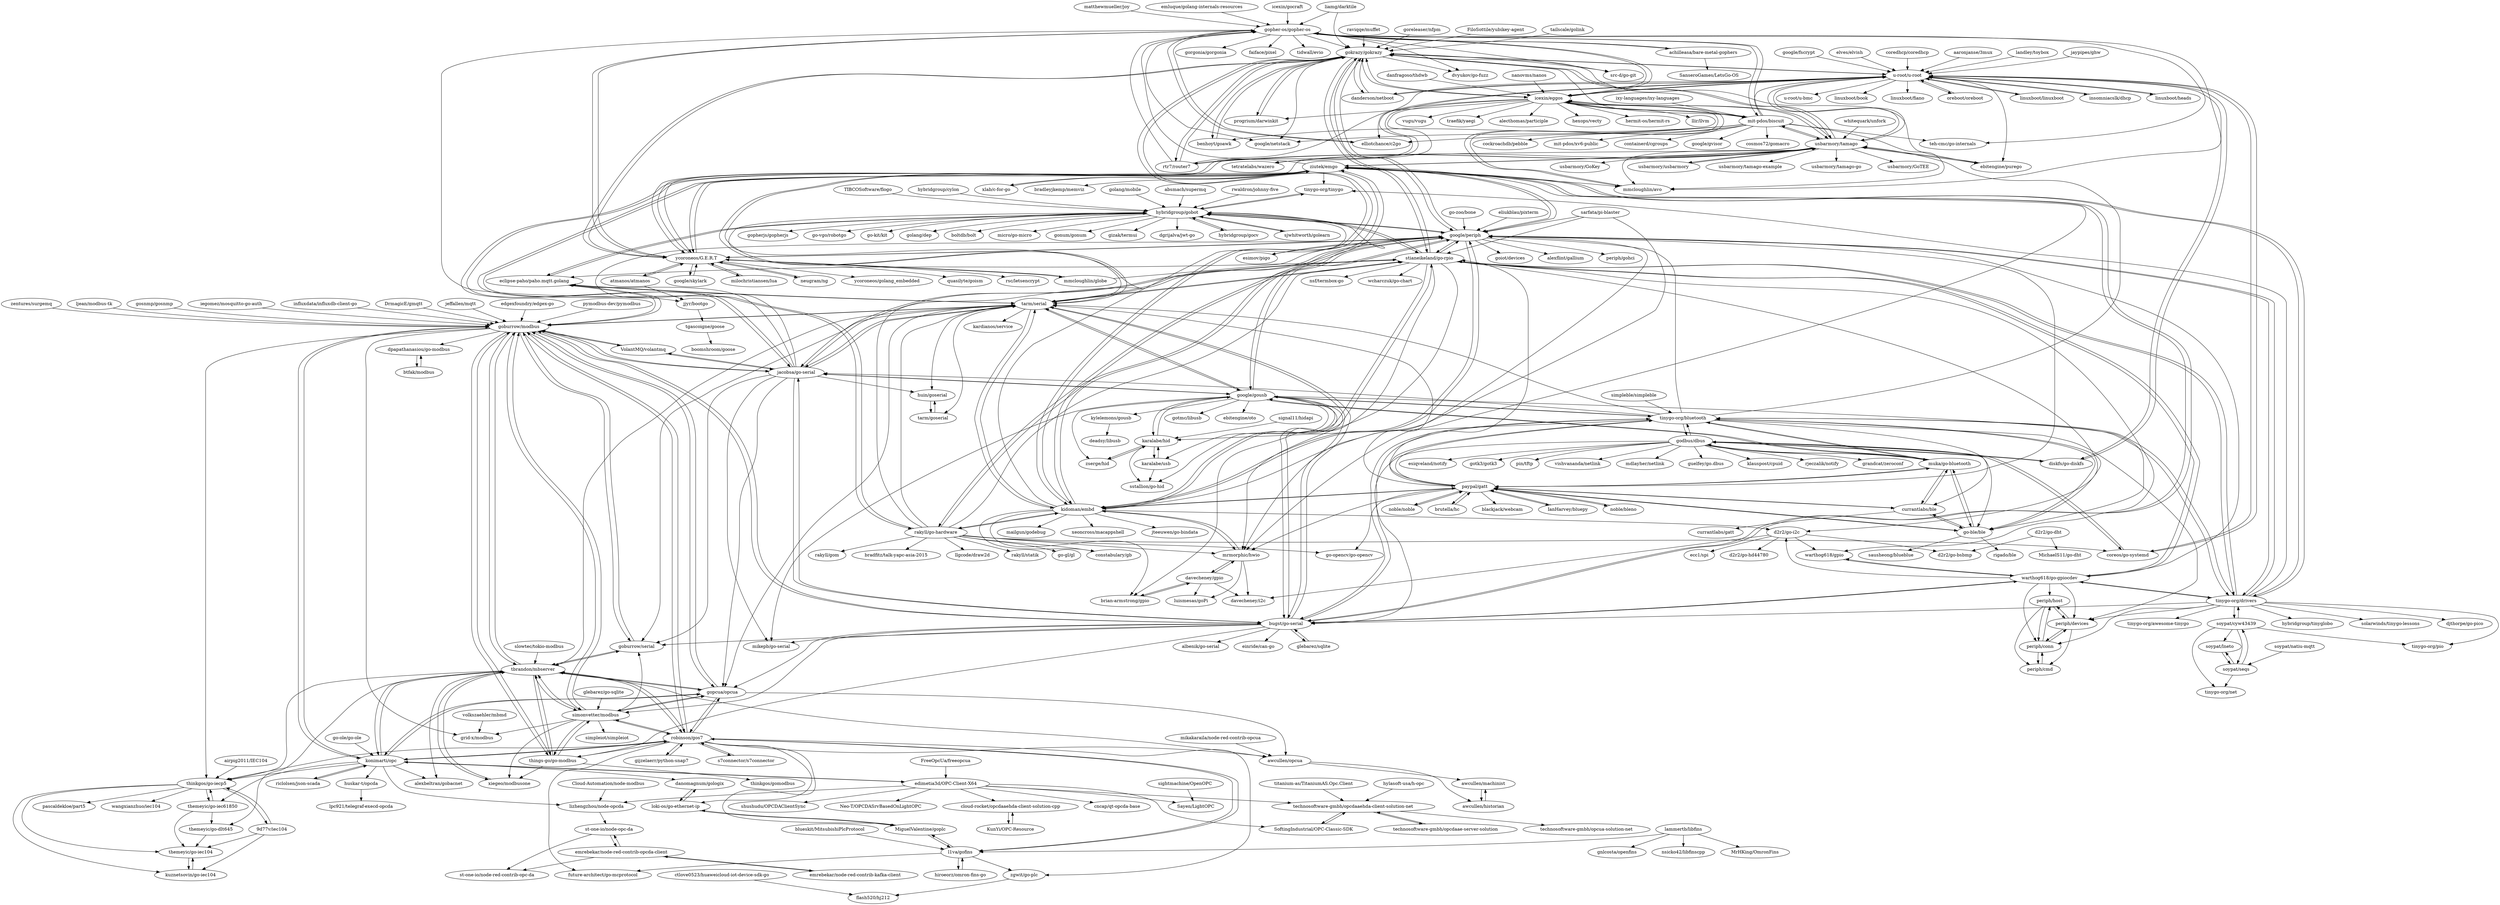 digraph G {
"icexin/gocraft" -> "gopher-os/gopher-os" ["e"=1]
"hybridgroup/gocv" -> "hybridgroup/gobot" ["e"=1]
"sjwhitworth/golearn" -> "hybridgroup/gobot" ["e"=1]
"hybridgroup/cylon" -> "hybridgroup/gobot" ["e"=1]
"tinygo-org/tinygo" -> "hybridgroup/gobot" ["e"=1]
"iegomez/mosquitto-go-auth" -> "goburrow/modbus" ["e"=1]
"liamg/darktile" -> "gokrazy/gokrazy" ["e"=1]
"liamg/darktile" -> "gopher-os/gopher-os" ["e"=1]
"elves/elvish" -> "u-root/u-root" ["e"=1]
"hybridgroup/gobot" -> "tinygo-org/tinygo" ["e"=1]
"hybridgroup/gobot" -> "hybridgroup/gocv" ["e"=1]
"hybridgroup/gobot" -> "sjwhitworth/golearn" ["e"=1]
"hybridgroup/gobot" -> "stianeikeland/go-rpio"
"hybridgroup/gobot" -> "gopherjs/gopherjs" ["e"=1]
"hybridgroup/gobot" -> "go-vgo/robotgo" ["e"=1]
"hybridgroup/gobot" -> "go-kit/kit" ["e"=1]
"hybridgroup/gobot" -> "golang/dep" ["e"=1]
"hybridgroup/gobot" -> "eclipse-paho/paho.mqtt.golang" ["e"=1]
"hybridgroup/gobot" -> "boltdb/bolt" ["e"=1]
"hybridgroup/gobot" -> "micro/go-micro" ["e"=1]
"hybridgroup/gobot" -> "gonum/gonum" ["e"=1]
"hybridgroup/gobot" -> "gizak/termui" ["e"=1]
"hybridgroup/gobot" -> "dgrijalva/jwt-go" ["e"=1]
"hybridgroup/gobot" -> "google/periph"
"IanHarvey/bluepy" -> "paypal/gatt" ["e"=1]
"noble/bleno" -> "paypal/gatt" ["e"=1]
"gopcua/opcua" -> "konimarti/opc" ["e"=1]
"gopcua/opcua" -> "robinson/gos7" ["e"=1]
"gopcua/opcua" -> "goburrow/modbus" ["e"=1]
"gopcua/opcua" -> "awcullen/opcua" ["e"=1]
"gopcua/opcua" -> "tbrandon/mbserver" ["e"=1]
"gopcua/opcua" -> "simonvetter/modbus" ["e"=1]
"volkszaehler/mbmd" -> "grid-x/modbus" ["e"=1]
"raviqqe/muffet" -> "gokrazy/gokrazy" ["e"=1]
"mit-pdos/biscuit" -> "gopher-os/gopher-os"
"mit-pdos/biscuit" -> "icexin/eggos"
"mit-pdos/biscuit" -> "google/netstack" ["e"=1]
"mit-pdos/biscuit" -> "usbarmory/tamago"
"mit-pdos/biscuit" -> "u-root/u-root"
"mit-pdos/biscuit" -> "containerd/cgroups" ["e"=1]
"mit-pdos/biscuit" -> "gokrazy/gokrazy"
"mit-pdos/biscuit" -> "teh-cmc/go-internals" ["e"=1]
"mit-pdos/biscuit" -> "mmcloughlin/avo" ["e"=1]
"mit-pdos/biscuit" -> "google/gvisor" ["e"=1]
"mit-pdos/biscuit" -> "cosmos72/gomacro" ["e"=1]
"mit-pdos/biscuit" -> "cockroachdb/pebble" ["e"=1]
"mit-pdos/biscuit" -> "benhoyt/goawk" ["e"=1]
"mit-pdos/biscuit" -> "mit-pdos/xv6-public" ["e"=1]
"mit-pdos/biscuit" -> "elliotchance/c2go" ["e"=1]
"stianeikeland/go-rpio" -> "kidoman/embd"
"stianeikeland/go-rpio" -> "warthog618/go-gpiocdev"
"stianeikeland/go-rpio" -> "google/periph"
"stianeikeland/go-rpio" -> "hybridgroup/gobot"
"stianeikeland/go-rpio" -> "tarm/serial"
"stianeikeland/go-rpio" -> "mrmorphic/hwio"
"stianeikeland/go-rpio" -> "gokrazy/gokrazy"
"stianeikeland/go-rpio" -> "brian-armstrong/gpio"
"stianeikeland/go-rpio" -> "warthog618/gpio"
"stianeikeland/go-rpio" -> "tinygo-org/drivers"
"stianeikeland/go-rpio" -> "jacobsa/go-serial"
"stianeikeland/go-rpio" -> "eclipse-paho/paho.mqtt.golang" ["e"=1]
"stianeikeland/go-rpio" -> "d2r2/go-i2c"
"stianeikeland/go-rpio" -> "nsf/termbox-go" ["e"=1]
"stianeikeland/go-rpio" -> "wcharczuk/go-chart" ["e"=1]
"rtr7/router7" -> "gokrazy/gokrazy" ["e"=1]
"rtr7/router7" -> "u-root/u-root" ["e"=1]
"rtr7/router7" -> "usbarmory/tamago" ["e"=1]
"rtr7/router7" -> "gopher-os/gopher-os" ["e"=1]
"coredhcp/coredhcp" -> "u-root/u-root" ["e"=1]
"influxdata/influxdb-client-go" -> "goburrow/modbus" ["e"=1]
"tinygo-org/bluetooth" -> "muka/go-bluetooth"
"tinygo-org/bluetooth" -> "go-ble/ble"
"tinygo-org/bluetooth" -> "tinygo-org/drivers"
"tinygo-org/bluetooth" -> "paypal/gatt"
"tinygo-org/bluetooth" -> "currantlabs/ble"
"tinygo-org/bluetooth" -> "periph/devices"
"tinygo-org/bluetooth" -> "bugst/go-serial"
"tinygo-org/bluetooth" -> "google/gousb"
"tinygo-org/bluetooth" -> "tarm/serial"
"tinygo-org/bluetooth" -> "google/periph"
"tinygo-org/bluetooth" -> "karalabe/hid"
"tinygo-org/bluetooth" -> "godbus/dbus"
"tinygo-org/bluetooth" -> "usbarmory/tamago"
"tinygo-org/bluetooth" -> "jacobsa/go-serial"
"go-ble/ble" -> "currantlabs/ble"
"go-ble/ble" -> "muka/go-bluetooth"
"go-ble/ble" -> "paypal/gatt"
"go-ble/ble" -> "tinygo-org/bluetooth"
"go-ble/ble" -> "sausheong/blueblue"
"go-ble/ble" -> "rigado/ble"
"esimov/pigo" -> "hybridgroup/gobot" ["e"=1]
"mmcloughlin/avo" -> "icexin/eggos" ["e"=1]
"benhoyt/goawk" -> "gokrazy/gokrazy" ["e"=1]
"matthewmueller/joy" -> "gopher-os/gopher-os" ["e"=1]
"nanovms/nanos" -> "icexin/eggos" ["e"=1]
"go-ole/go-ole" -> "konimarti/opc" ["e"=1]
"btfak/modbus" -> "dpapathanasiou/go-modbus"
"kidoman/embd" -> "mrmorphic/hwio"
"kidoman/embd" -> "google/periph"
"kidoman/embd" -> "stianeikeland/go-rpio"
"kidoman/embd" -> "rakyll/go-hardware"
"kidoman/embd" -> "ziutek/emgo"
"kidoman/embd" -> "hybridgroup/gobot"
"kidoman/embd" -> "gokrazy/gokrazy"
"kidoman/embd" -> "tarm/serial"
"kidoman/embd" -> "jteeuwen/go-bindata" ["e"=1]
"kidoman/embd" -> "paypal/gatt"
"kidoman/embd" -> "constabulary/gb" ["e"=1]
"kidoman/embd" -> "mailgun/godebug" ["e"=1]
"kidoman/embd" -> "xeoncross/macappshell" ["e"=1]
"kidoman/embd" -> "d2r2/go-i2c"
"kidoman/embd" -> "brian-armstrong/gpio"
"oreboot/oreboot" -> "u-root/u-root" ["e"=1]
"ixy-languages/ixy-languages" -> "mit-pdos/biscuit" ["e"=1]
"coreos/go-systemd" -> "godbus/dbus" ["e"=1]
"coreos/go-systemd" -> "u-root/u-root" ["e"=1]
"DrmagicE/gmqtt" -> "goburrow/modbus" ["e"=1]
"google/skylark" -> "ycoroneos/G.E.R.T" ["e"=1]
"linuxboot/linuxboot" -> "u-root/u-root" ["e"=1]
"tinygo-org/drivers" -> "soypat/cyw43439"
"tinygo-org/drivers" -> "tinygo-org/bluetooth"
"tinygo-org/drivers" -> "tinygo-org/awesome-tinygo"
"tinygo-org/drivers" -> "tinygo-org/pio"
"tinygo-org/drivers" -> "google/periph"
"tinygo-org/drivers" -> "ziutek/emgo"
"tinygo-org/drivers" -> "stianeikeland/go-rpio"
"tinygo-org/drivers" -> "periph/devices"
"tinygo-org/drivers" -> "tinygo-org/tinygo" ["e"=1]
"tinygo-org/drivers" -> "hybridgroup/tinyglobo"
"tinygo-org/drivers" -> "solarwinds/tinygo-lessons"
"tinygo-org/drivers" -> "djthorpe/go-pico"
"tinygo-org/drivers" -> "periph/conn"
"tinygo-org/drivers" -> "warthog618/go-gpiocdev"
"tinygo-org/drivers" -> "bugst/go-serial"
"davecheney/gpio" -> "mrmorphic/hwio"
"davecheney/gpio" -> "davecheney/i2c"
"davecheney/gpio" -> "luismesas/goPi"
"davecheney/gpio" -> "brian-armstrong/gpio"
"goreleaser/nfpm" -> "gokrazy/gokrazy" ["e"=1]
"diskfs/go-diskfs" -> "u-root/u-root" ["e"=1]
"diskfs/go-diskfs" -> "godbus/dbus" ["e"=1]
"jeffallen/mqtt" -> "goburrow/modbus" ["e"=1]
"paypal/gatt" -> "muka/go-bluetooth"
"paypal/gatt" -> "currantlabs/ble"
"paypal/gatt" -> "go-ble/ble"
"paypal/gatt" -> "tinygo-org/bluetooth"
"paypal/gatt" -> "noble/bleno" ["e"=1]
"paypal/gatt" -> "google/periph"
"paypal/gatt" -> "noble/noble" ["e"=1]
"paypal/gatt" -> "kidoman/embd"
"paypal/gatt" -> "tarm/serial"
"paypal/gatt" -> "stianeikeland/go-rpio"
"paypal/gatt" -> "brutella/hc" ["e"=1]
"paypal/gatt" -> "IanHarvey/bluepy" ["e"=1]
"paypal/gatt" -> "blackjack/webcam" ["e"=1]
"paypal/gatt" -> "go-opencv/go-opencv" ["e"=1]
"paypal/gatt" -> "mrmorphic/hwio"
"edgexfoundry/edgex-go" -> "goburrow/modbus" ["e"=1]
"danfragoso/thdwb" -> "icexin/eggos" ["e"=1]
"aaronjanse/3mux" -> "u-root/u-root" ["e"=1]
"simonvetter/modbus" -> "goburrow/modbus"
"simonvetter/modbus" -> "tbrandon/mbserver"
"simonvetter/modbus" -> "grid-x/modbus"
"simonvetter/modbus" -> "things-go/go-modbus"
"simonvetter/modbus" -> "xiegeo/modbusone"
"simonvetter/modbus" -> "gopcua/opcua" ["e"=1]
"simonvetter/modbus" -> "robinson/gos7"
"simonvetter/modbus" -> "goburrow/serial"
"simonvetter/modbus" -> "simpleiot/simpleiot"
"robinson/gos7" -> "gopcua/opcua" ["e"=1]
"robinson/gos7" -> "l1va/gofins"
"robinson/gos7" -> "konimarti/opc"
"robinson/gos7" -> "goburrow/modbus"
"robinson/gos7" -> "tbrandon/mbserver"
"robinson/gos7" -> "future-architect/go-mcprotocol"
"robinson/gos7" -> "zgwit/go-plc"
"robinson/gos7" -> "MiguelValentine/goplc"
"robinson/gos7" -> "loki-os/go-ethernet-ip"
"robinson/gos7" -> "awcullen/opcua"
"robinson/gos7" -> "s7connector/s7connector" ["e"=1]
"robinson/gos7" -> "thinkgos/go-iecp5"
"robinson/gos7" -> "things-go/go-modbus"
"robinson/gos7" -> "gijzelaerr/python-snap7" ["e"=1]
"robinson/gos7" -> "simonvetter/modbus"
"insomniacslk/dhcp" -> "u-root/u-root" ["e"=1]
"achilleasa/bare-metal-gophers" -> "SanseroGames/LetsGo-OS"
"achilleasa/bare-metal-gophers" -> "gopher-os/gopher-os"
"karalabe/usb" -> "karalabe/hid"
"karalabe/usb" -> "sstallion/go-hid"
"godbus/dbus" -> "coreos/go-systemd" ["e"=1]
"godbus/dbus" -> "muka/go-bluetooth"
"godbus/dbus" -> "esiqveland/notify"
"godbus/dbus" -> "gotk3/gotk3" ["e"=1]
"godbus/dbus" -> "diskfs/go-diskfs" ["e"=1]
"godbus/dbus" -> "pin/tftp" ["e"=1]
"godbus/dbus" -> "vishvananda/netlink" ["e"=1]
"godbus/dbus" -> "mdlayher/netlink" ["e"=1]
"godbus/dbus" -> "bugst/go-serial"
"godbus/dbus" -> "guelfey/go.dbus"
"godbus/dbus" -> "klauspost/cpuid" ["e"=1]
"godbus/dbus" -> "go-ble/ble"
"godbus/dbus" -> "rjeczalik/notify" ["e"=1]
"godbus/dbus" -> "grandcat/zeroconf" ["e"=1]
"godbus/dbus" -> "tinygo-org/bluetooth"
"gijzelaerr/python-snap7" -> "robinson/gos7" ["e"=1]
"Cloud-Automation/node-modbus" -> "lizhengzhou/node-opcda" ["e"=1]
"slowtec/tokio-modbus" -> "tbrandon/mbserver" ["e"=1]
"konimarti/opc" -> "gopcua/opcua" ["e"=1]
"konimarti/opc" -> "robinson/gos7"
"konimarti/opc" -> "edimetia3d/OPC-Client-X64"
"konimarti/opc" -> "huskar-t/opcda"
"konimarti/opc" -> "thinkgos/go-iecp5"
"konimarti/opc" -> "goburrow/modbus"
"konimarti/opc" -> "lizhengzhou/node-opcda"
"konimarti/opc" -> "tbrandon/mbserver"
"konimarti/opc" -> "themeyic/go-iec61850"
"konimarti/opc" -> "alexbeltran/gobacnet" ["e"=1]
"konimarti/opc" -> "danomagnum/gologix"
"konimarti/opc" -> "riclolsen/json-scada" ["e"=1]
"things-go/go-modbus" -> "thinkgos/gomodbus"
"things-go/go-modbus" -> "xiegeo/modbusone"
"things-go/go-modbus" -> "tbrandon/mbserver"
"things-go/go-modbus" -> "goburrow/modbus"
"things-go/go-modbus" -> "simonvetter/modbus"
"l1va/gofins" -> "hiroeorz/omron-fins-go"
"l1va/gofins" -> "MiguelValentine/goplc"
"l1va/gofins" -> "zgwit/go-plc"
"l1va/gofins" -> "future-architect/go-mcprotocol"
"l1va/gofins" -> "robinson/gos7"
"KunYi/OPC-Resource" -> "cloud-rocket/opcdaaehda-client-solution-cpp"
"thinkgos/go-iecp5" -> "themeyic/go-iec61850"
"thinkgos/go-iecp5" -> "9d77v/iec104"
"thinkgos/go-iecp5" -> "themeyic/go-iec104"
"thinkgos/go-iecp5" -> "pascaldekloe/part5"
"thinkgos/go-iecp5" -> "kuznetsovin/go-iec104"
"thinkgos/go-iecp5" -> "wangxianzhuo/iec104"
"dpapathanasiou/go-modbus" -> "btfak/modbus"
"kuznetsovin/go-iec104" -> "themeyic/go-iec104"
"golang/mobile" -> "hybridgroup/gobot" ["e"=1]
"FreeOpcUa/freeopcua" -> "edimetia3d/OPC-Client-X64" ["e"=1]
"pymodbus-dev/pymodbus" -> "goburrow/modbus" ["e"=1]
"usbarmory/usbarmory" -> "usbarmory/tamago" ["e"=1]
"FiloSottile/yubikey-agent" -> "gokrazy/gokrazy" ["e"=1]
"awcullen/opcua" -> "awcullen/machinist"
"awcullen/opcua" -> "awcullen/historian"
"usbarmory/tamago" -> "icexin/eggos"
"usbarmory/tamago" -> "gokrazy/gokrazy"
"usbarmory/tamago" -> "u-root/u-root"
"usbarmory/tamago" -> "usbarmory/tamago-example"
"usbarmory/tamago" -> "ebitengine/purego" ["e"=1]
"usbarmory/tamago" -> "ziutek/emgo"
"usbarmory/tamago" -> "usbarmory/tamago-go"
"usbarmory/tamago" -> "usbarmory/GoTEE"
"usbarmory/tamago" -> "usbarmory/usbarmory" ["e"=1]
"usbarmory/tamago" -> "usbarmory/GoKey"
"usbarmory/tamago" -> "mit-pdos/biscuit"
"usbarmory/tamago" -> "mmcloughlin/avo" ["e"=1]
"usbarmory/tamago" -> "tetratelabs/wazero" ["e"=1]
"usbarmory/tamago" -> "rtr7/router7" ["e"=1]
"usbarmory/tamago" -> "ycoroneos/G.E.R.T"
"zentures/surgemq" -> "goburrow/modbus" ["e"=1]
"technosoftware-gmbh/opcdaaehda-client-solution-net" -> "technosoftware-gmbh/opcdaae-server-solution"
"technosoftware-gmbh/opcdaaehda-client-solution-net" -> "SoftingIndustrial/OPC-Classic-SDK"
"technosoftware-gmbh/opcdaaehda-client-solution-net" -> "technosoftware-gmbh/opcua-solution-net"
"goburrow/modbus" -> "tbrandon/mbserver"
"goburrow/modbus" -> "goburrow/serial"
"goburrow/modbus" -> "simonvetter/modbus"
"goburrow/modbus" -> "gopcua/opcua" ["e"=1]
"goburrow/modbus" -> "robinson/gos7"
"goburrow/modbus" -> "tarm/serial"
"goburrow/modbus" -> "things-go/go-modbus"
"goburrow/modbus" -> "eclipse-paho/paho.mqtt.golang" ["e"=1]
"goburrow/modbus" -> "konimarti/opc"
"goburrow/modbus" -> "jacobsa/go-serial"
"goburrow/modbus" -> "VolantMQ/volantmq" ["e"=1]
"goburrow/modbus" -> "dpapathanasiou/go-modbus"
"goburrow/modbus" -> "bugst/go-serial"
"goburrow/modbus" -> "grid-x/modbus"
"goburrow/modbus" -> "thinkgos/go-iecp5"
"ziutek/emgo" -> "google/periph"
"ziutek/emgo" -> "ycoroneos/G.E.R.T"
"ziutek/emgo" -> "kidoman/embd"
"ziutek/emgo" -> "xlab/c-for-go" ["e"=1]
"ziutek/emgo" -> "tarm/serial"
"ziutek/emgo" -> "usbarmory/tamago"
"ziutek/emgo" -> "tinygo-org/drivers"
"ziutek/emgo" -> "jacobsa/go-serial"
"ziutek/emgo" -> "tinygo-org/tinygo" ["e"=1]
"ziutek/emgo" -> "rakyll/go-hardware"
"ziutek/emgo" -> "mrmorphic/hwio"
"ziutek/emgo" -> "mmcloughlin/avo" ["e"=1]
"ziutek/emgo" -> "bradleyjkemp/memviz" ["e"=1]
"ziutek/emgo" -> "bugst/go-serial"
"ziutek/emgo" -> "gopher-os/gopher-os"
"tarm/serial" -> "jacobsa/go-serial"
"tarm/serial" -> "bugst/go-serial"
"tarm/serial" -> "goburrow/modbus"
"tarm/serial" -> "eclipse-paho/paho.mqtt.golang" ["e"=1]
"tarm/serial" -> "goburrow/serial"
"tarm/serial" -> "stianeikeland/go-rpio"
"tarm/serial" -> "tarm/goserial"
"tarm/serial" -> "google/gousb"
"tarm/serial" -> "ziutek/emgo"
"tarm/serial" -> "tbrandon/mbserver"
"tarm/serial" -> "google/periph"
"tarm/serial" -> "kardianos/service" ["e"=1]
"tarm/serial" -> "gopcua/opcua" ["e"=1]
"tarm/serial" -> "huin/goserial"
"tarm/serial" -> "kidoman/embd"
"bugst/go-serial" -> "jacobsa/go-serial"
"bugst/go-serial" -> "tarm/serial"
"bugst/go-serial" -> "google/gousb"
"bugst/go-serial" -> "goburrow/modbus"
"bugst/go-serial" -> "albenik/go-serial"
"bugst/go-serial" -> "mikepb/go-serial"
"bugst/go-serial" -> "warthog618/go-gpiocdev"
"bugst/go-serial" -> "goburrow/serial"
"bugst/go-serial" -> "simonvetter/modbus"
"bugst/go-serial" -> "tinygo-org/bluetooth"
"bugst/go-serial" -> "einride/can-go" ["e"=1]
"bugst/go-serial" -> "gopcua/opcua" ["e"=1]
"bugst/go-serial" -> "things-go/go-modbus"
"bugst/go-serial" -> "ziutek/emgo"
"bugst/go-serial" -> "glebarez/sqlite" ["e"=1]
"go-zoo/bone" -> "google/periph" ["e"=1]
"technosoftware-gmbh/opcdaae-server-solution" -> "technosoftware-gmbh/opcdaaehda-client-solution-net"
"riclolsen/json-scada" -> "konimarti/opc" ["e"=1]
"jacobsa/go-serial" -> "tarm/serial"
"jacobsa/go-serial" -> "bugst/go-serial"
"jacobsa/go-serial" -> "goburrow/modbus"
"jacobsa/go-serial" -> "google/gousb"
"jacobsa/go-serial" -> "mikepb/go-serial"
"jacobsa/go-serial" -> "huin/goserial"
"jacobsa/go-serial" -> "goburrow/serial"
"jacobsa/go-serial" -> "VolantMQ/volantmq" ["e"=1]
"jacobsa/go-serial" -> "stianeikeland/go-rpio"
"jacobsa/go-serial" -> "gopcua/opcua" ["e"=1]
"jacobsa/go-serial" -> "ziutek/emgo"
"jacobsa/go-serial" -> "google/periph"
"jacobsa/go-serial" -> "eclipse-paho/paho.mqtt.golang" ["e"=1]
"mikakaraila/node-red-contrib-opcua" -> "awcullen/opcua" ["e"=1]
"emrebekar/node-red-contrib-kafka-client" -> "emrebekar/node-red-contrib-opcda-client"
"whitequark/unfork" -> "usbarmory/tamago" ["e"=1]
"warthog618/go-gpiocdev" -> "warthog618/gpio"
"warthog618/go-gpiocdev" -> "stianeikeland/go-rpio"
"warthog618/go-gpiocdev" -> "d2r2/go-i2c"
"warthog618/go-gpiocdev" -> "bugst/go-serial"
"warthog618/go-gpiocdev" -> "periph/conn"
"warthog618/go-gpiocdev" -> "google/periph"
"warthog618/go-gpiocdev" -> "periph/devices"
"warthog618/go-gpiocdev" -> "tinygo-org/drivers"
"warthog618/go-gpiocdev" -> "periph/host"
"hylasoft-usa/h-opc" -> "technosoftware-gmbh/opcdaaehda-client-solution-net" ["e"=1]
"zgwit/go-plc" -> "flash520/hj212"
"periph/conn" -> "periph/host"
"periph/conn" -> "periph/cmd"
"periph/conn" -> "periph/devices"
"emrebekar/node-red-contrib-opcda-client" -> "emrebekar/node-red-contrib-kafka-client"
"emrebekar/node-red-contrib-opcda-client" -> "st-one-io/node-opc-da"
"emrebekar/node-red-contrib-opcda-client" -> "st-one-io/node-red-contrib-opc-da"
"loki-os/go-ethernet-ip" -> "MiguelValentine/goplc"
"loki-os/go-ethernet-ip" -> "danomagnum/gologix"
"awcullen/machinist" -> "awcullen/historian"
"MiguelValentine/goplc" -> "loki-os/go-ethernet-ip"
"MiguelValentine/goplc" -> "l1va/gofins"
"9d77v/iec104" -> "themeyic/go-iec104"
"9d77v/iec104" -> "thinkgos/go-iecp5"
"9d77v/iec104" -> "kuznetsovin/go-iec104"
"st-one-io/node-opc-da" -> "emrebekar/node-red-contrib-opcda-client"
"st-one-io/node-opc-da" -> "st-one-io/node-red-contrib-opc-da"
"hiroeorz/omron-fins-go" -> "l1va/gofins"
"themeyic/go-dlt645" -> "themeyic/go-iec104"
"absmach/supermq" -> "hybridgroup/gobot" ["e"=1]
"rwaldron/johnny-five" -> "hybridgroup/gobot" ["e"=1]
"progrium/darwinkit" -> "gokrazy/gokrazy" ["e"=1]
"landley/toybox" -> "u-root/u-root" ["e"=1]
"icexin/eggos" -> "gopher-os/gopher-os"
"icexin/eggos" -> "usbarmory/tamago"
"icexin/eggos" -> "mit-pdos/biscuit"
"icexin/eggos" -> "mmcloughlin/avo" ["e"=1]
"icexin/eggos" -> "gokrazy/gokrazy"
"icexin/eggos" -> "u-root/u-root"
"icexin/eggos" -> "vugu/vugu" ["e"=1]
"icexin/eggos" -> "tetratelabs/wazero" ["e"=1]
"icexin/eggos" -> "traefik/yaegi" ["e"=1]
"icexin/eggos" -> "alecthomas/participle" ["e"=1]
"icexin/eggos" -> "progrium/darwinkit" ["e"=1]
"icexin/eggos" -> "elliotchance/c2go" ["e"=1]
"icexin/eggos" -> "hexops/vecty" ["e"=1]
"icexin/eggos" -> "hermit-os/hermit-rs" ["e"=1]
"icexin/eggos" -> "llir/llvm" ["e"=1]
"brutella/hc" -> "paypal/gatt" ["e"=1]
"simpleble/simpleble" -> "tinygo-org/bluetooth" ["e"=1]
"ljean/modbus-tk" -> "goburrow/modbus" ["e"=1]
"zserge/hid" -> "karalabe/hid"
"s7connector/s7connector" -> "robinson/gos7" ["e"=1]
"rakyll/go-hardware" -> "kidoman/embd"
"rakyll/go-hardware" -> "google/periph"
"rakyll/go-hardware" -> "mrmorphic/hwio"
"rakyll/go-hardware" -> "ziutek/emgo"
"rakyll/go-hardware" -> "tarm/serial"
"rakyll/go-hardware" -> "hybridgroup/gobot"
"rakyll/go-hardware" -> "go-opencv/go-opencv" ["e"=1]
"rakyll/go-hardware" -> "bradfitz/talk-yapc-asia-2015" ["e"=1]
"rakyll/go-hardware" -> "llgcode/draw2d" ["e"=1]
"rakyll/go-hardware" -> "rakyll/statik" ["e"=1]
"rakyll/go-hardware" -> "go-gl/gl" ["e"=1]
"rakyll/go-hardware" -> "constabulary/gb" ["e"=1]
"rakyll/go-hardware" -> "rakyll/gom" ["e"=1]
"rakyll/go-hardware" -> "stianeikeland/go-rpio"
"rakyll/go-hardware" -> "coreos/go-systemd" ["e"=1]
"xlab/c-for-go" -> "ziutek/emgo" ["e"=1]
"d2r2/go-i2c" -> "d2r2/go-bsbmp"
"d2r2/go-i2c" -> "d2r2/go-hd44780"
"d2r2/go-i2c" -> "davecheney/i2c"
"d2r2/go-i2c" -> "warthog618/gpio"
"d2r2/go-i2c" -> "ecc1/spi"
"goburrow/serial" -> "goburrow/modbus"
"goburrow/serial" -> "tbrandon/mbserver"
"ctlove0523/huaweicloud-iot-device-sdk-go" -> "flash520/hj212"
"cloud-rocket/opcdaaehda-client-solution-cpp" -> "KunYi/OPC-Resource"
"SoftingIndustrial/OPC-Classic-SDK" -> "technosoftware-gmbh/opcdaaehda-client-solution-net"
"d2r2/go-dht" -> "MichaelS11/go-dht"
"d2r2/go-dht" -> "d2r2/go-bsbmp"
"tarm/goserial" -> "huin/goserial"
"kylelemons/gousb" -> "deadsy/libusb"
"periph/devices" -> "periph/conn"
"periph/devices" -> "periph/host"
"periph/devices" -> "periph/cmd"
"themeyic/go-iec61850" -> "themeyic/go-iec104"
"themeyic/go-iec61850" -> "thinkgos/go-iecp5"
"themeyic/go-iec61850" -> "themeyic/go-dlt645"
"periph/cmd" -> "periph/conn"
"periph/host" -> "periph/conn"
"periph/host" -> "periph/devices"
"periph/host" -> "periph/cmd"
"themeyic/go-iec104" -> "kuznetsovin/go-iec104"
"glebarez/go-sqlite" -> "simonvetter/modbus" ["e"=1]
"ebitengine/purego" -> "usbarmory/tamago" ["e"=1]
"glebarez/sqlite" -> "bugst/go-serial" ["e"=1]
"u-root/u-root" -> "linuxboot/linuxboot" ["e"=1]
"u-root/u-root" -> "gokrazy/gokrazy"
"u-root/u-root" -> "linuxboot/heads" ["e"=1]
"u-root/u-root" -> "usbarmory/tamago"
"u-root/u-root" -> "icexin/eggos"
"u-root/u-root" -> "ycoroneos/G.E.R.T"
"u-root/u-root" -> "insomniacslk/dhcp" ["e"=1]
"u-root/u-root" -> "diskfs/go-diskfs" ["e"=1]
"u-root/u-root" -> "u-root/u-bmc" ["e"=1]
"u-root/u-root" -> "linuxboot/book" ["e"=1]
"u-root/u-root" -> "oreboot/oreboot" ["e"=1]
"u-root/u-root" -> "danderson/netboot" ["e"=1]
"u-root/u-root" -> "linuxboot/fiano" ["e"=1]
"u-root/u-root" -> "ebitengine/purego" ["e"=1]
"u-root/u-root" -> "coreos/go-systemd" ["e"=1]
"mrmorphic/hwio" -> "davecheney/gpio"
"mrmorphic/hwio" -> "kidoman/embd"
"mrmorphic/hwio" -> "davecheney/i2c"
"mrmorphic/hwio" -> "luismesas/goPi"
"jjyr/bootgo" -> "tgascoigne/goose"
"atmanos/atmanos" -> "jjyr/bootgo" ["e"=1]
"atmanos/atmanos" -> "ycoroneos/G.E.R.T" ["e"=1]
"huin/goserial" -> "tarm/goserial"
"awcullen/historian" -> "awcullen/machinist"
"eclipse-paho/paho.mqtt.golang" -> "goburrow/modbus" ["e"=1]
"eclipse-paho/paho.mqtt.golang" -> "tarm/serial" ["e"=1]
"eclipse-paho/paho.mqtt.golang" -> "hybridgroup/gobot" ["e"=1]
"titanium-as/TitaniumAS.Opc.Client" -> "technosoftware-gmbh/opcdaaehda-client-solution-net" ["e"=1]
"danderson/netboot" -> "u-root/u-root" ["e"=1]
"danderson/netboot" -> "gokrazy/gokrazy" ["e"=1]
"currantlabs/ble" -> "go-ble/ble"
"currantlabs/ble" -> "currantlabs/gatt"
"currantlabs/ble" -> "paypal/gatt"
"currantlabs/ble" -> "muka/go-bluetooth"
"brian-armstrong/gpio" -> "davecheney/gpio"
"airpig2011/IEC104" -> "thinkgos/go-iecp5" ["e"=1]
"soypat/cyw43439" -> "soypat/seqs"
"soypat/cyw43439" -> "tinygo-org/drivers"
"soypat/cyw43439" -> "tinygo-org/net"
"soypat/cyw43439" -> "tinygo-org/pio"
"soypat/cyw43439" -> "soypat/lneto"
"gosnmp/gosnmp" -> "goburrow/modbus" ["e"=1]
"tailscale/golink" -> "gokrazy/gokrazy" ["e"=1]
"sightmachine/OpenOPC" -> "Sayen/LightOPC" ["e"=1]
"tgascoigne/goose" -> "boomshroom/goose"
"soypat/natiu-mqtt" -> "soypat/seqs"
"danomagnum/gologix" -> "loki-os/go-ethernet-ip"
"TIBCOSoftware/flogo" -> "hybridgroup/gobot" ["e"=1]
"linuxboot/heads" -> "u-root/u-root" ["e"=1]
"signal11/hidapi" -> "karalabe/hid" ["e"=1]
"edimetia3d/OPC-Client-X64" -> "konimarti/opc"
"edimetia3d/OPC-Client-X64" -> "cloud-rocket/opcdaaehda-client-solution-cpp"
"edimetia3d/OPC-Client-X64" -> "cncap/qt-opcda-base" ["e"=1]
"edimetia3d/OPC-Client-X64" -> "shushudu/OPCDAClientSync"
"edimetia3d/OPC-Client-X64" -> "Sayen/LightOPC"
"edimetia3d/OPC-Client-X64" -> "SoftingIndustrial/OPC-Classic-SDK"
"edimetia3d/OPC-Client-X64" -> "technosoftware-gmbh/opcdaaehda-client-solution-net"
"edimetia3d/OPC-Client-X64" -> "lizhengzhou/node-opcda"
"edimetia3d/OPC-Client-X64" -> "Neo-T/OPCDASrvBasedOnLightOPC"
"blueskit/MitsubishiPlcProtocol" -> "l1va/gofins" ["e"=1]
"noble/noble" -> "paypal/gatt" ["e"=1]
"google/periph" -> "kidoman/embd"
"google/periph" -> "stianeikeland/go-rpio"
"google/periph" -> "ziutek/emgo"
"google/periph" -> "gokrazy/gokrazy"
"google/periph" -> "hybridgroup/gobot"
"google/periph" -> "goiot/devices"
"google/periph" -> "ycoroneos/G.E.R.T"
"google/periph" -> "alexflint/gallium" ["e"=1]
"google/periph" -> "tarm/serial"
"google/periph" -> "tinygo-org/drivers"
"google/periph" -> "esimov/pigo" ["e"=1]
"google/periph" -> "periph/gohci"
"google/periph" -> "rakyll/go-hardware"
"google/periph" -> "mrmorphic/hwio"
"google/periph" -> "google/gousb"
"muka/go-bluetooth" -> "tinygo-org/bluetooth"
"muka/go-bluetooth" -> "paypal/gatt"
"muka/go-bluetooth" -> "go-ble/ble"
"muka/go-bluetooth" -> "currantlabs/ble"
"muka/go-bluetooth" -> "godbus/dbus"
"muka/go-bluetooth" -> "google/gousb"
"milochristiansen/lua" -> "ycoroneos/G.E.R.T" ["e"=1]
"neugram/ng" -> "ycoroneos/G.E.R.T" ["e"=1]
"lammertb/libfins" -> "nsicko42/libfinscpp"
"lammertb/libfins" -> "MrHKing/OmronFins"
"lammertb/libfins" -> "l1va/gofins"
"lammertb/libfins" -> "gnlcosta/openfins"
"huskar-t/opcda" -> "lpc921/telegraf-execd-opcda"
"soypat/seqs" -> "soypat/lneto"
"soypat/seqs" -> "soypat/cyw43439"
"soypat/seqs" -> "tinygo-org/net"
"lizhengzhou/node-opcda" -> "st-one-io/node-opc-da"
"xiegeo/modbusone" -> "tbrandon/mbserver"
"karalabe/hid" -> "karalabe/usb"
"karalabe/hid" -> "zserge/hid"
"karalabe/hid" -> "sstallion/go-hid"
"karalabe/hid" -> "google/gousb"
"gokrazy/gokrazy" -> "rtr7/router7" ["e"=1]
"gokrazy/gokrazy" -> "u-root/u-root"
"gokrazy/gokrazy" -> "usbarmory/tamago"
"gokrazy/gokrazy" -> "google/periph"
"gokrazy/gokrazy" -> "icexin/eggos"
"gokrazy/gokrazy" -> "stianeikeland/go-rpio"
"gokrazy/gokrazy" -> "ycoroneos/G.E.R.T"
"gokrazy/gokrazy" -> "google/netstack" ["e"=1]
"gokrazy/gokrazy" -> "danderson/netboot" ["e"=1]
"gokrazy/gokrazy" -> "dvyukov/go-fuzz" ["e"=1]
"gokrazy/gokrazy" -> "kidoman/embd"
"gokrazy/gokrazy" -> "benhoyt/goawk" ["e"=1]
"gokrazy/gokrazy" -> "progrium/darwinkit" ["e"=1]
"gokrazy/gokrazy" -> "ebitengine/purego" ["e"=1]
"gokrazy/gokrazy" -> "src-d/go-git" ["e"=1]
"sarfata/pi-blaster" -> "kidoman/embd" ["e"=1]
"sarfata/pi-blaster" -> "google/periph" ["e"=1]
"sarfata/pi-blaster" -> "stianeikeland/go-rpio" ["e"=1]
"gopher-os/gopher-os" -> "mit-pdos/biscuit"
"gopher-os/gopher-os" -> "icexin/eggos"
"gopher-os/gopher-os" -> "achilleasa/bare-metal-gophers"
"gopher-os/gopher-os" -> "src-d/go-git" ["e"=1]
"gopher-os/gopher-os" -> "teh-cmc/go-internals" ["e"=1]
"gopher-os/gopher-os" -> "google/netstack" ["e"=1]
"gopher-os/gopher-os" -> "jjyr/bootgo"
"gopher-os/gopher-os" -> "gorgonia/gorgonia" ["e"=1]
"gopher-os/gopher-os" -> "elliotchance/c2go" ["e"=1]
"gopher-os/gopher-os" -> "ycoroneos/G.E.R.T"
"gopher-os/gopher-os" -> "faiface/pixel" ["e"=1]
"gopher-os/gopher-os" -> "tidwall/evio" ["e"=1]
"gopher-os/gopher-os" -> "mmcloughlin/avo" ["e"=1]
"gopher-os/gopher-os" -> "gokrazy/gokrazy"
"gopher-os/gopher-os" -> "dvyukov/go-fuzz" ["e"=1]
"elliotchance/c2go" -> "gopher-os/gopher-os" ["e"=1]
"ycoroneos/G.E.R.T" -> "ycoroneos/golang_embedded"
"ycoroneos/G.E.R.T" -> "ziutek/emgo"
"ycoroneos/G.E.R.T" -> "quasilyte/goism"
"ycoroneos/G.E.R.T" -> "milochristiansen/lua" ["e"=1]
"ycoroneos/G.E.R.T" -> "neugram/ng" ["e"=1]
"ycoroneos/G.E.R.T" -> "u-root/u-root"
"ycoroneos/G.E.R.T" -> "google/skylark" ["e"=1]
"ycoroneos/G.E.R.T" -> "google/periph"
"ycoroneos/G.E.R.T" -> "atmanos/atmanos" ["e"=1]
"ycoroneos/G.E.R.T" -> "gokrazy/gokrazy"
"ycoroneos/G.E.R.T" -> "rsc/letsencrypt" ["e"=1]
"ycoroneos/G.E.R.T" -> "mmcloughlin/globe" ["e"=1]
"ycoroneos/G.E.R.T" -> "gopher-os/gopher-os"
"eliukblau/pixterm" -> "google/periph" ["e"=1]
"warthog618/gpio" -> "warthog618/go-gpiocdev"
"google/gousb" -> "karalabe/usb"
"google/gousb" -> "karalabe/hid"
"google/gousb" -> "gotmc/libusb" ["e"=1]
"google/gousb" -> "jacobsa/go-serial"
"google/gousb" -> "bugst/go-serial"
"google/gousb" -> "kylelemons/gousb"
"google/gousb" -> "tarm/serial"
"google/gousb" -> "google/periph"
"google/gousb" -> "go-ble/ble"
"google/gousb" -> "sstallion/go-hid"
"google/gousb" -> "tinygo-org/bluetooth"
"google/gousb" -> "muka/go-bluetooth"
"google/gousb" -> "ebitengine/oto" ["e"=1]
"google/gousb" -> "mikepb/go-serial"
"google/gousb" -> "zserge/hid"
"jaypipes/ghw" -> "u-root/u-root" ["e"=1]
"mmcloughlin/globe" -> "ycoroneos/G.E.R.T" ["e"=1]
"mmcloughlin/globe" -> "google/periph" ["e"=1]
"google/fscrypt" -> "u-root/u-root" ["e"=1]
"emluque/golang-internals-resources" -> "gopher-os/gopher-os" ["e"=1]
"VolantMQ/volantmq" -> "goburrow/modbus" ["e"=1]
"VolantMQ/volantmq" -> "jacobsa/go-serial" ["e"=1]
"tbrandon/mbserver" -> "goburrow/modbus"
"tbrandon/mbserver" -> "xiegeo/modbusone"
"tbrandon/mbserver" -> "goburrow/serial"
"tbrandon/mbserver" -> "simonvetter/modbus"
"tbrandon/mbserver" -> "thinkgos/go-iecp5"
"tbrandon/mbserver" -> "things-go/go-modbus"
"tbrandon/mbserver" -> "robinson/gos7"
"tbrandon/mbserver" -> "gopcua/opcua" ["e"=1]
"tbrandon/mbserver" -> "konimarti/opc"
"tbrandon/mbserver" -> "alexbeltran/gobacnet" ["e"=1]
"tbrandon/mbserver" -> "awcullen/opcua"
"tbrandon/mbserver" -> "themeyic/go-dlt645"
"soypat/lneto" -> "soypat/seqs"
"icexin/gocraft" ["l"="3.518,-5.294", "c"=255]
"gopher-os/gopher-os" ["l"="-16.289,-45.884"]
"hybridgroup/gocv" ["l"="1.128,-7.849", "c"=670]
"hybridgroup/gobot" ["l"="-16.27,-45.753"]
"sjwhitworth/golearn" ["l"="1.203,-7.944", "c"=670]
"hybridgroup/cylon" ["l"="-22.174,-42.55", "c"=1183]
"tinygo-org/tinygo" ["l"="3.4,-5.738", "c"=255]
"iegomez/mosquitto-go-auth" ["l"="-17.594,-45.012", "c"=550]
"goburrow/modbus" ["l"="-16.384,-45.739"]
"liamg/darktile" ["l"="-13.615,-6.616", "c"=86]
"gokrazy/gokrazy" ["l"="-16.248,-45.838"]
"elves/elvish" ["l"="-11.961,-3.329", "c"=964]
"u-root/u-root" ["l"="-16.204,-45.882"]
"stianeikeland/go-rpio" ["l"="-16.228,-45.764"]
"gopherjs/gopherjs" ["l"="3.408,-5.637", "c"=255]
"go-vgo/robotgo" ["l"="3.534,-5.682", "c"=255]
"go-kit/kit" ["l"="3.788,-9.036", "c"=0]
"golang/dep" ["l"="3.917,-8.735", "c"=0]
"eclipse-paho/paho.mqtt.golang" ["l"="-17.555,-44.978", "c"=550]
"boltdb/bolt" ["l"="3.883,-8.581", "c"=0]
"micro/go-micro" ["l"="3.596,-8.958", "c"=0]
"gonum/gonum" ["l"="1.116,-7.914", "c"=670]
"gizak/termui" ["l"="4.949,-5.394", "c"=784]
"dgrijalva/jwt-go" ["l"="3.718,-8.857", "c"=0]
"google/periph" ["l"="-16.232,-45.785"]
"IanHarvey/bluepy" ["l"="-15.891,-44.704", "c"=943]
"paypal/gatt" ["l"="-16.224,-45.731"]
"noble/bleno" ["l"="-15.914,-44.634", "c"=943]
"gopcua/opcua" ["l"="-17.245,-45.742", "c"=366]
"konimarti/opc" ["l"="-16.466,-45.717"]
"robinson/gos7" ["l"="-16.447,-45.736"]
"awcullen/opcua" ["l"="-16.449,-45.759"]
"tbrandon/mbserver" ["l"="-16.413,-45.732"]
"simonvetter/modbus" ["l"="-16.402,-45.718"]
"volkszaehler/mbmd" ["l"="-18.405,-42.91", "c"=55]
"grid-x/modbus" ["l"="-16.385,-45.704"]
"raviqqe/muffet" ["l"="4.048,-8.397", "c"=0]
"mit-pdos/biscuit" ["l"="-16.241,-45.907"]
"icexin/eggos" ["l"="-16.248,-45.88"]
"google/netstack" ["l"="3.855,-8.195", "c"=0]
"usbarmory/tamago" ["l"="-16.209,-45.858"]
"containerd/cgroups" ["l"="8.232,-9.229", "c"=14]
"teh-cmc/go-internals" ["l"="4.141,-8.82", "c"=0]
"mmcloughlin/avo" ["l"="4.16,-8.415", "c"=0]
"google/gvisor" ["l"="8.308,-8.831", "c"=14]
"cosmos72/gomacro" ["l"="4.228,-8.435", "c"=0]
"cockroachdb/pebble" ["l"="4.08,-8.42", "c"=0]
"benhoyt/goawk" ["l"="4.234,-8.401", "c"=0]
"mit-pdos/xv6-public" ["l"="-6.733,19.579", "c"=637]
"elliotchance/c2go" ["l"="4.241,-8.211", "c"=0]
"kidoman/embd" ["l"="-16.253,-45.78"]
"warthog618/go-gpiocdev" ["l"="-16.201,-45.742"]
"tarm/serial" ["l"="-16.306,-45.766"]
"mrmorphic/hwio" ["l"="-16.204,-45.782"]
"brian-armstrong/gpio" ["l"="-16.187,-45.79"]
"warthog618/gpio" ["l"="-16.19,-45.725"]
"tinygo-org/drivers" ["l"="-16.182,-45.76"]
"jacobsa/go-serial" ["l"="-16.31,-45.75"]
"d2r2/go-i2c" ["l"="-16.17,-45.726"]
"nsf/termbox-go" ["l"="4.969,-5.482", "c"=784]
"wcharczuk/go-chart" ["l"="1.169,-7.878", "c"=670]
"rtr7/router7" ["l"="3.844,-8.051", "c"=0]
"coredhcp/coredhcp" ["l"="3.632,-7.774", "c"=0]
"influxdata/influxdb-client-go" ["l"="4.45,-6.983", "c"=0]
"tinygo-org/bluetooth" ["l"="-16.246,-45.725"]
"muka/go-bluetooth" ["l"="-16.243,-45.7"]
"go-ble/ble" ["l"="-16.224,-45.694"]
"currantlabs/ble" ["l"="-16.207,-45.702"]
"periph/devices" ["l"="-16.17,-45.737"]
"bugst/go-serial" ["l"="-16.3,-45.733"]
"google/gousb" ["l"="-16.283,-45.715"]
"karalabe/hid" ["l"="-16.293,-45.692"]
"godbus/dbus" ["l"="-16.249,-45.674"]
"sausheong/blueblue" ["l"="-16.197,-45.673"]
"rigado/ble" ["l"="-16.208,-45.664"]
"esimov/pigo" ["l"="1.139,-7.805", "c"=670]
"matthewmueller/joy" ["l"="4.226,-8.191", "c"=0]
"nanovms/nanos" ["l"="-25.202,-22.854", "c"=1180]
"go-ole/go-ole" ["l"="3.617,-5.74", "c"=255]
"btfak/modbus" ["l"="-16.428,-45.79"]
"dpapathanasiou/go-modbus" ["l"="-16.413,-45.774"]
"rakyll/go-hardware" ["l"="-16.283,-45.795"]
"ziutek/emgo" ["l"="-16.256,-45.801"]
"jteeuwen/go-bindata" ["l"="3.866,-8.455", "c"=0]
"constabulary/gb" ["l"="3.919,-8.364", "c"=0]
"mailgun/godebug" ["l"="3.89,-8.305", "c"=0]
"xeoncross/macappshell" ["l"="41.067,7.879", "c"=602]
"oreboot/oreboot" ["l"="-25.119,-22.756", "c"=1180]
"ixy-languages/ixy-languages" ["l"="6.191,-5.194", "c"=749]
"coreos/go-systemd" ["l"="3.662,-8.244", "c"=0]
"DrmagicE/gmqtt" ["l"="-17.501,-44.978", "c"=550]
"google/skylark" ["l"="4.163,-8.27", "c"=0]
"ycoroneos/G.E.R.T" ["l"="-16.216,-45.838"]
"linuxboot/linuxboot" ["l"="-40.384,-33.925", "c"=360]
"soypat/cyw43439" ["l"="-16.102,-45.763"]
"tinygo-org/awesome-tinygo" ["l"="-16.113,-45.742"]
"tinygo-org/pio" ["l"="-16.127,-45.763"]
"hybridgroup/tinyglobo" ["l"="-16.14,-45.77"]
"solarwinds/tinygo-lessons" ["l"="-16.13,-45.78"]
"djthorpe/go-pico" ["l"="-16.133,-45.751"]
"periph/conn" ["l"="-16.15,-45.739"]
"davecheney/gpio" ["l"="-16.164,-45.784"]
"davecheney/i2c" ["l"="-16.16,-45.762"]
"luismesas/goPi" ["l"="-16.158,-45.797"]
"goreleaser/nfpm" ["l"="8.387,-12.472", "c"=600]
"diskfs/go-diskfs" ["l"="3.556,-7.882", "c"=0]
"jeffallen/mqtt" ["l"="-17.534,-45.025", "c"=550]
"noble/noble" ["l"="-15.894,-44.65", "c"=943]
"brutella/hc" ["l"="-17.191,-39.153", "c"=622]
"blackjack/webcam" ["l"="3.954,-7.653", "c"=0]
"go-opencv/go-opencv" ["l"="1.17,-7.829", "c"=670]
"edgexfoundry/edgex-go" ["l"="-17.436,-44.69", "c"=550]
"danfragoso/thdwb" ["l"="-12.91,-6.484", "c"=86]
"aaronjanse/3mux" ["l"="-14.667,-11.469", "c"=1047]
"things-go/go-modbus" ["l"="-16.387,-45.723"]
"xiegeo/modbusone" ["l"="-16.415,-45.745"]
"goburrow/serial" ["l"="-16.358,-45.739"]
"simpleiot/simpleiot" ["l"="-16.411,-45.674"]
"l1va/gofins" ["l"="-16.499,-45.751"]
"future-architect/go-mcprotocol" ["l"="-16.476,-45.753"]
"zgwit/go-plc" ["l"="-16.49,-45.765"]
"MiguelValentine/goplc" ["l"="-16.483,-45.742"]
"loki-os/go-ethernet-ip" ["l"="-16.491,-45.731"]
"s7connector/s7connector" ["l"="-17.284,-45.687", "c"=366]
"thinkgos/go-iecp5" ["l"="-16.442,-45.704"]
"gijzelaerr/python-snap7" ["l"="-17.31,-45.746", "c"=366]
"insomniacslk/dhcp" ["l"="3.634,-7.811", "c"=0]
"achilleasa/bare-metal-gophers" ["l"="-16.307,-45.919"]
"SanseroGames/LetsGo-OS" ["l"="-16.311,-45.951"]
"karalabe/usb" ["l"="-16.317,-45.685"]
"sstallion/go-hid" ["l"="-16.29,-45.678"]
"esiqveland/notify" ["l"="-16.228,-45.639"]
"gotk3/gotk3" ["l"="3.534,-5.497", "c"=255]
"pin/tftp" ["l"="3.614,-7.673", "c"=0]
"vishvananda/netlink" ["l"="3.617,-8.087", "c"=0]
"mdlayher/netlink" ["l"="3.662,-7.913", "c"=0]
"guelfey/go.dbus" ["l"="-16.253,-45.64"]
"klauspost/cpuid" ["l"="4.051,-8.222", "c"=0]
"rjeczalik/notify" ["l"="3.505,-8.735", "c"=0]
"grandcat/zeroconf" ["l"="3.349,-7.528", "c"=0]
"Cloud-Automation/node-modbus" ["l"="-17.286,-45.884", "c"=366]
"lizhengzhou/node-opcda" ["l"="-16.533,-45.71"]
"slowtec/tokio-modbus" ["l"="-17.085,-45.73", "c"=366]
"edimetia3d/OPC-Client-X64" ["l"="-16.531,-45.69"]
"huskar-t/opcda" ["l"="-16.493,-45.699"]
"themeyic/go-iec61850" ["l"="-16.462,-45.703"]
"alexbeltran/gobacnet" ["l"="-12.087,18.281", "c"=800]
"danomagnum/gologix" ["l"="-16.5,-45.718"]
"riclolsen/json-scada" ["l"="-17.378,-45.633", "c"=366]
"thinkgos/gomodbus" ["l"="-16.402,-45.698"]
"hiroeorz/omron-fins-go" ["l"="-16.521,-45.755"]
"KunYi/OPC-Resource" ["l"="-16.555,-45.65"]
"cloud-rocket/opcdaaehda-client-solution-cpp" ["l"="-16.547,-45.664"]
"9d77v/iec104" ["l"="-16.452,-45.683"]
"themeyic/go-iec104" ["l"="-16.449,-45.694"]
"pascaldekloe/part5" ["l"="-16.465,-45.672"]
"kuznetsovin/go-iec104" ["l"="-16.438,-45.687"]
"wangxianzhuo/iec104" ["l"="-16.467,-45.691"]
"golang/mobile" ["l"="3.395,-5.587", "c"=255]
"FreeOpcUa/freeopcua" ["l"="-17.323,-45.765", "c"=366]
"pymodbus-dev/pymodbus" ["l"="-17.216,-45.787", "c"=366]
"usbarmory/usbarmory" ["l"="-16.469,-44.044", "c"=1166]
"FiloSottile/yubikey-agent" ["l"="-19.303,-19.905", "c"=132]
"awcullen/machinist" ["l"="-16.456,-45.778"]
"awcullen/historian" ["l"="-16.469,-45.774"]
"usbarmory/tamago-example" ["l"="-16.16,-45.861"]
"ebitengine/purego" ["l"="4.272,-8.706", "c"=0]
"usbarmory/tamago-go" ["l"="-16.165,-45.875"]
"usbarmory/GoTEE" ["l"="-16.167,-45.9"]
"usbarmory/GoKey" ["l"="-16.14,-45.887"]
"tetratelabs/wazero" ["l"="4.253,-8.644", "c"=0]
"zentures/surgemq" ["l"="-17.562,-45.008", "c"=550]
"technosoftware-gmbh/opcdaaehda-client-solution-net" ["l"="-16.582,-45.669"]
"technosoftware-gmbh/opcdaae-server-solution" ["l"="-16.605,-45.667"]
"SoftingIndustrial/OPC-Classic-SDK" ["l"="-16.568,-45.679"]
"technosoftware-gmbh/opcua-solution-net" ["l"="-16.599,-45.652"]
"VolantMQ/volantmq" ["l"="-17.534,-44.971", "c"=550]
"xlab/c-for-go" ["l"="3.579,-5.411", "c"=255]
"bradleyjkemp/memviz" ["l"="4.221,-8.278", "c"=0]
"tarm/goserial" ["l"="-16.348,-45.788"]
"kardianos/service" ["l"="3.608,-8.528", "c"=0]
"huin/goserial" ["l"="-16.344,-45.773"]
"albenik/go-serial" ["l"="-16.337,-45.707"]
"mikepb/go-serial" ["l"="-16.32,-45.721"]
"einride/can-go" ["l"="45.702,22.749", "c"=20]
"glebarez/sqlite" ["l"="4.161,-8.773", "c"=0]
"go-zoo/bone" ["l"="4.024,-8.425", "c"=0]
"mikakaraila/node-red-contrib-opcua" ["l"="-17.297,-45.86", "c"=366]
"emrebekar/node-red-contrib-kafka-client" ["l"="-16.626,-45.722"]
"emrebekar/node-red-contrib-opcda-client" ["l"="-16.608,-45.719"]
"whitequark/unfork" ["l"="-16.321,-6.503", "c"=469]
"periph/host" ["l"="-16.15,-45.725"]
"hylasoft-usa/h-opc" ["l"="-17.428,-45.741", "c"=366]
"flash520/hj212" ["l"="-16.511,-45.783"]
"periph/cmd" ["l"="-16.131,-45.728"]
"st-one-io/node-opc-da" ["l"="-16.584,-45.714"]
"st-one-io/node-red-contrib-opc-da" ["l"="-16.608,-45.708"]
"themeyic/go-dlt645" ["l"="-16.44,-45.713"]
"absmach/supermq" ["l"="-17.443,-44.867", "c"=550]
"rwaldron/johnny-five" ["l"="-22.177,-42.598", "c"=1183]
"progrium/darwinkit" ["l"="4.326,-8.818", "c"=0]
"landley/toybox" ["l"="-11.664,-3.195", "c"=964]
"vugu/vugu" ["l"="3.436,-5.589", "c"=255]
"traefik/yaegi" ["l"="4.088,-8.648", "c"=0]
"alecthomas/participle" ["l"="4.248,-8.536", "c"=0]
"hexops/vecty" ["l"="3.461,-5.512", "c"=255]
"hermit-os/hermit-rs" ["l"="-25.13,-22.83", "c"=1180]
"llir/llvm" ["l"="4.319,-8.201", "c"=0]
"simpleble/simpleble" ["l"="-15.767,-44.782", "c"=943]
"ljean/modbus-tk" ["l"="-17.194,-45.807", "c"=366]
"zserge/hid" ["l"="-16.306,-45.675"]
"bradfitz/talk-yapc-asia-2015" ["l"="3.981,-8.23", "c"=0]
"llgcode/draw2d" ["l"="1.259,-7.831", "c"=670]
"rakyll/statik" ["l"="3.98,-8.557", "c"=0]
"go-gl/gl" ["l"="3.532,-5.353", "c"=255]
"rakyll/gom" ["l"="3.985,-8.211", "c"=0]
"d2r2/go-bsbmp" ["l"="-16.109,-45.693"]
"d2r2/go-hd44780" ["l"="-16.134,-45.706"]
"ecc1/spi" ["l"="-16.153,-45.706"]
"ctlove0523/huaweicloud-iot-device-sdk-go" ["l"="-16.527,-45.796"]
"d2r2/go-dht" ["l"="-16.068,-45.669"]
"MichaelS11/go-dht" ["l"="-16.043,-45.656"]
"kylelemons/gousb" ["l"="-16.3,-45.657"]
"deadsy/libusb" ["l"="-16.307,-45.634"]
"glebarez/go-sqlite" ["l"="4.401,-8.84", "c"=0]
"linuxboot/heads" ["l"="-40.522,-33.956", "c"=360]
"u-root/u-bmc" ["l"="3.651,-6.853", "c"=0]
"linuxboot/book" ["l"="-40.371,-33.88", "c"=360]
"danderson/netboot" ["l"="3.681,-7.52", "c"=0]
"linuxboot/fiano" ["l"="-40.352,-34.01", "c"=360]
"jjyr/bootgo" ["l"="-16.35,-45.931"]
"tgascoigne/goose" ["l"="-16.377,-45.958"]
"atmanos/atmanos" ["l"="4.262,-8.097", "c"=0]
"titanium-as/TitaniumAS.Opc.Client" ["l"="-17.44,-45.775", "c"=366]
"currantlabs/gatt" ["l"="-16.177,-45.68"]
"airpig2011/IEC104" ["l"="-17.413,-45.54", "c"=366]
"soypat/seqs" ["l"="-16.062,-45.766"]
"tinygo-org/net" ["l"="-16.069,-45.754"]
"soypat/lneto" ["l"="-16.076,-45.771"]
"gosnmp/gosnmp" ["l"="3.389,-8.362", "c"=0]
"tailscale/golink" ["l"="11.612,-8.56", "c"=18]
"sightmachine/OpenOPC" ["l"="-17.467,-45.827", "c"=366]
"Sayen/LightOPC" ["l"="-16.558,-45.696"]
"boomshroom/goose" ["l"="-16.394,-45.976"]
"soypat/natiu-mqtt" ["l"="-16.022,-45.766"]
"TIBCOSoftware/flogo" ["l"="-1.868,15.418", "c"=43]
"signal11/hidapi" ["l"="-17.705,-43.3", "c"=55]
"cncap/qt-opcda-base" ["l"="-17.411,-45.836", "c"=366]
"shushudu/OPCDAClientSync" ["l"="-16.547,-45.678"]
"Neo-T/OPCDASrvBasedOnLightOPC" ["l"="-16.528,-45.668"]
"blueskit/MitsubishiPlcProtocol" ["l"="-17.527,-45.741", "c"=366]
"goiot/devices" ["l"="-16.146,-45.814"]
"alexflint/gallium" ["l"="3.903,-8.348", "c"=0]
"periph/gohci" ["l"="-16.188,-45.811"]
"milochristiansen/lua" ["l"="4.263,-8.288", "c"=0]
"neugram/ng" ["l"="4.27,-8.243", "c"=0]
"lammertb/libfins" ["l"="-16.557,-45.768"]
"nsicko42/libfinscpp" ["l"="-16.584,-45.765"]
"MrHKing/OmronFins" ["l"="-16.582,-45.777"]
"gnlcosta/openfins" ["l"="-16.568,-45.783"]
"lpc921/telegraf-execd-opcda" ["l"="-16.503,-45.684"]
"dvyukov/go-fuzz" ["l"="4.008,-8.469", "c"=0]
"src-d/go-git" ["l"="4.011,-8.553", "c"=0]
"sarfata/pi-blaster" ["l"="42.316,7.898", "c"=818]
"gorgonia/gorgonia" ["l"="1.147,-7.947", "c"=670]
"faiface/pixel" ["l"="3.527,-5.419", "c"=255]
"tidwall/evio" ["l"="3.744,-8.511", "c"=0]
"ycoroneos/golang_embedded" ["l"="-16.177,-45.84"]
"quasilyte/goism" ["l"="-16.124,-45.854"]
"rsc/letsencrypt" ["l"="4.207,-8.208", "c"=0]
"mmcloughlin/globe" ["l"="4.032,-8.223", "c"=0]
"eliukblau/pixterm" ["l"="-12.893,-6.284", "c"=86]
"gotmc/libusb" ["l"="3.79,-5.779", "c"=255]
"ebitengine/oto" ["l"="3.469,-5.361", "c"=255]
"jaypipes/ghw" ["l"="3.718,-8.209", "c"=0]
"google/fscrypt" ["l"="-53.332,9.798", "c"=19]
"emluque/golang-internals-resources" ["l"="4.303,-8.926", "c"=0]
}